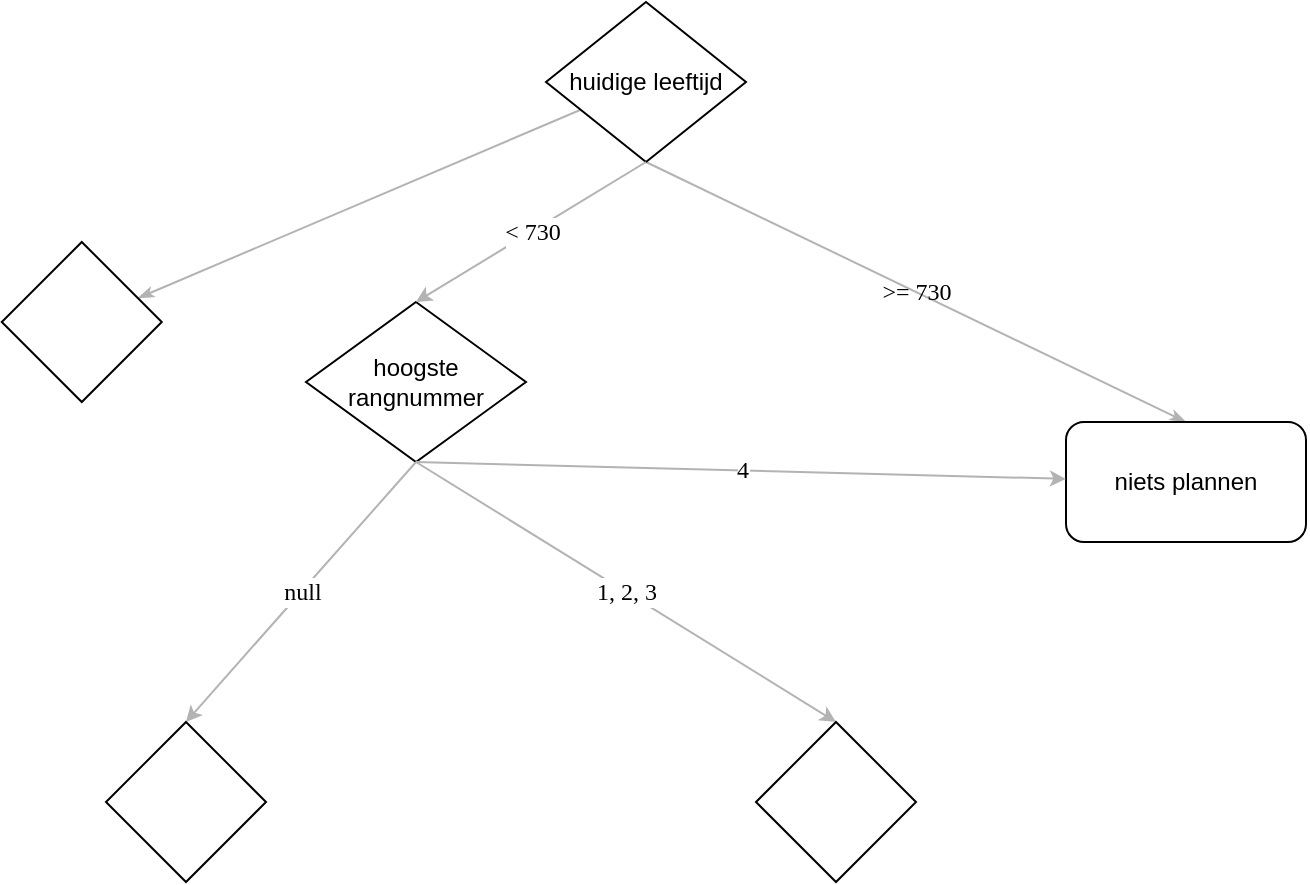 <mxfile version="21.6.8" type="github">
  <diagram name="Page-1" id="42789a77-a242-8287-6e28-9cd8cfd52e62">
    <mxGraphModel dx="2074" dy="768" grid="1" gridSize="10" guides="1" tooltips="1" connect="1" arrows="1" fold="1" page="1" pageScale="1" pageWidth="1100" pageHeight="850" background="none" math="0" shadow="0">
      <root>
        <mxCell id="0" />
        <mxCell id="1" parent="0" />
        <mxCell id="1ea317790d2ca983-22" value="&lt;font style=&quot;font-size: 12px;&quot;&gt;&amp;gt;= 730&lt;/font&gt;" style="edgeStyle=none;rounded=1;html=1;labelBackgroundColor=none;startArrow=none;startFill=0;startSize=5;endArrow=classicThin;endFill=1;endSize=5;jettySize=auto;orthogonalLoop=1;strokeColor=#B3B3B3;strokeWidth=1;fontFamily=Verdana;fontSize=12;exitX=0.5;exitY=1;exitDx=0;exitDy=0;entryX=0.5;entryY=0;entryDx=0;entryDy=0;" parent="1" source="DD0N1FO4O5zKS0WBThrT-1" target="DD0N1FO4O5zKS0WBThrT-6" edge="1">
          <mxGeometry relative="1" as="geometry">
            <mxPoint x="580" y="260" as="targetPoint" />
            <Array as="points" />
          </mxGeometry>
        </mxCell>
        <UserObject label="" tooltip="aaaaaaaaaa" id="DD0N1FO4O5zKS0WBThrT-28">
          <mxCell style="edgeStyle=none;shape=connector;rounded=1;orthogonalLoop=1;jettySize=auto;html=1;labelBackgroundColor=none;strokeColor=#B3B3B3;strokeWidth=1;fontFamily=Verdana;fontSize=12;fontColor=default;startArrow=none;startFill=0;endArrow=classicThin;endFill=1;startSize=5;endSize=5;" edge="1" parent="1" source="DD0N1FO4O5zKS0WBThrT-1" target="DD0N1FO4O5zKS0WBThrT-27">
            <mxGeometry relative="1" as="geometry">
              <mxPoint x="69.995" y="166.316" as="sourcePoint" />
            </mxGeometry>
          </mxCell>
        </UserObject>
        <mxCell id="DD0N1FO4O5zKS0WBThrT-1" value="huidige leeftijd" style="rhombus;whiteSpace=wrap;html=1;" vertex="1" parent="1">
          <mxGeometry x="460" y="30" width="100" height="80" as="geometry" />
        </mxCell>
        <mxCell id="DD0N1FO4O5zKS0WBThrT-6" value="niets plannen" style="rounded=1;whiteSpace=wrap;html=1;" vertex="1" parent="1">
          <mxGeometry x="720" y="240" width="120" height="60" as="geometry" />
        </mxCell>
        <mxCell id="DD0N1FO4O5zKS0WBThrT-7" value="hoogste rangnummer" style="rhombus;whiteSpace=wrap;html=1;" vertex="1" parent="1">
          <mxGeometry x="340" y="180" width="110" height="80" as="geometry" />
        </mxCell>
        <mxCell id="DD0N1FO4O5zKS0WBThrT-11" value="" style="endArrow=classic;html=1;rounded=1;labelBackgroundColor=none;strokeColor=#B3B3B3;strokeWidth=1;fontFamily=Verdana;fontSize=12;fontColor=default;startSize=5;endSize=5;shape=connector;exitX=0.5;exitY=1;exitDx=0;exitDy=0;entryX=0.5;entryY=0;entryDx=0;entryDy=0;" edge="1" parent="1" source="DD0N1FO4O5zKS0WBThrT-1" target="DD0N1FO4O5zKS0WBThrT-7">
          <mxGeometry relative="1" as="geometry">
            <mxPoint x="320" y="120" as="sourcePoint" />
            <mxPoint x="420" y="120" as="targetPoint" />
          </mxGeometry>
        </mxCell>
        <mxCell id="DD0N1FO4O5zKS0WBThrT-12" value="&amp;lt; 730" style="edgeLabel;resizable=0;html=1;align=center;verticalAlign=middle;fontFamily=Verdana;fontSize=12;fontColor=default;" connectable="0" vertex="1" parent="DD0N1FO4O5zKS0WBThrT-11">
          <mxGeometry relative="1" as="geometry" />
        </mxCell>
        <mxCell id="DD0N1FO4O5zKS0WBThrT-15" value="" style="endArrow=classic;html=1;rounded=1;labelBackgroundColor=none;strokeColor=#B3B3B3;strokeWidth=1;fontFamily=Verdana;fontSize=12;fontColor=default;startSize=5;endSize=5;shape=connector;exitX=0.5;exitY=1;exitDx=0;exitDy=0;" edge="1" parent="1" source="DD0N1FO4O5zKS0WBThrT-7" target="DD0N1FO4O5zKS0WBThrT-6">
          <mxGeometry relative="1" as="geometry">
            <mxPoint x="140" y="450" as="sourcePoint" />
            <mxPoint x="240" y="450" as="targetPoint" />
          </mxGeometry>
        </mxCell>
        <mxCell id="DD0N1FO4O5zKS0WBThrT-16" value="4" style="edgeLabel;resizable=0;html=1;align=center;verticalAlign=middle;fontFamily=Verdana;fontSize=12;fontColor=default;" connectable="0" vertex="1" parent="DD0N1FO4O5zKS0WBThrT-15">
          <mxGeometry relative="1" as="geometry" />
        </mxCell>
        <mxCell id="DD0N1FO4O5zKS0WBThrT-17" value="" style="endArrow=classic;html=1;rounded=1;labelBackgroundColor=none;strokeColor=#B3B3B3;strokeWidth=1;fontFamily=Verdana;fontSize=12;fontColor=default;startSize=5;endSize=5;shape=connector;exitX=0.5;exitY=1;exitDx=0;exitDy=0;entryX=0.5;entryY=0;entryDx=0;entryDy=0;" edge="1" parent="1" source="DD0N1FO4O5zKS0WBThrT-7" target="DD0N1FO4O5zKS0WBThrT-21">
          <mxGeometry relative="1" as="geometry">
            <mxPoint x="120" y="500" as="sourcePoint" />
            <mxPoint x="220" y="500" as="targetPoint" />
          </mxGeometry>
        </mxCell>
        <mxCell id="DD0N1FO4O5zKS0WBThrT-18" value="null" style="edgeLabel;resizable=0;html=1;align=center;verticalAlign=middle;fontFamily=Verdana;fontSize=12;fontColor=default;" connectable="0" vertex="1" parent="DD0N1FO4O5zKS0WBThrT-17">
          <mxGeometry relative="1" as="geometry" />
        </mxCell>
        <mxCell id="DD0N1FO4O5zKS0WBThrT-19" value="" style="endArrow=classic;html=1;rounded=1;labelBackgroundColor=none;strokeColor=#B3B3B3;strokeWidth=1;fontFamily=Verdana;fontSize=12;fontColor=default;startSize=5;endSize=5;shape=connector;exitX=0.5;exitY=1;exitDx=0;exitDy=0;entryX=0.5;entryY=0;entryDx=0;entryDy=0;" edge="1" parent="1" source="DD0N1FO4O5zKS0WBThrT-7" target="DD0N1FO4O5zKS0WBThrT-22">
          <mxGeometry relative="1" as="geometry">
            <mxPoint x="110" y="550" as="sourcePoint" />
            <mxPoint x="370" y="390" as="targetPoint" />
          </mxGeometry>
        </mxCell>
        <mxCell id="DD0N1FO4O5zKS0WBThrT-20" value="1, 2, 3" style="edgeLabel;resizable=0;html=1;align=center;verticalAlign=middle;fontFamily=Verdana;fontSize=12;fontColor=default;" connectable="0" vertex="1" parent="DD0N1FO4O5zKS0WBThrT-19">
          <mxGeometry relative="1" as="geometry" />
        </mxCell>
        <mxCell id="DD0N1FO4O5zKS0WBThrT-21" value="" style="rhombus;whiteSpace=wrap;html=1;fontFamily=Verdana;fontSize=12;fontColor=default;" vertex="1" parent="1">
          <mxGeometry x="240" y="390" width="80" height="80" as="geometry" />
        </mxCell>
        <mxCell id="DD0N1FO4O5zKS0WBThrT-22" value="" style="rhombus;whiteSpace=wrap;html=1;fontFamily=Verdana;fontSize=12;fontColor=default;" vertex="1" parent="1">
          <mxGeometry x="565" y="390" width="80" height="80" as="geometry" />
        </mxCell>
        <mxCell id="DD0N1FO4O5zKS0WBThrT-27" value="" style="rhombus;whiteSpace=wrap;html=1;fontFamily=Verdana;fontSize=12;fontColor=default;" vertex="1" parent="1">
          <mxGeometry x="187.89" y="150" width="80" height="80" as="geometry" />
        </mxCell>
      </root>
    </mxGraphModel>
  </diagram>
</mxfile>
